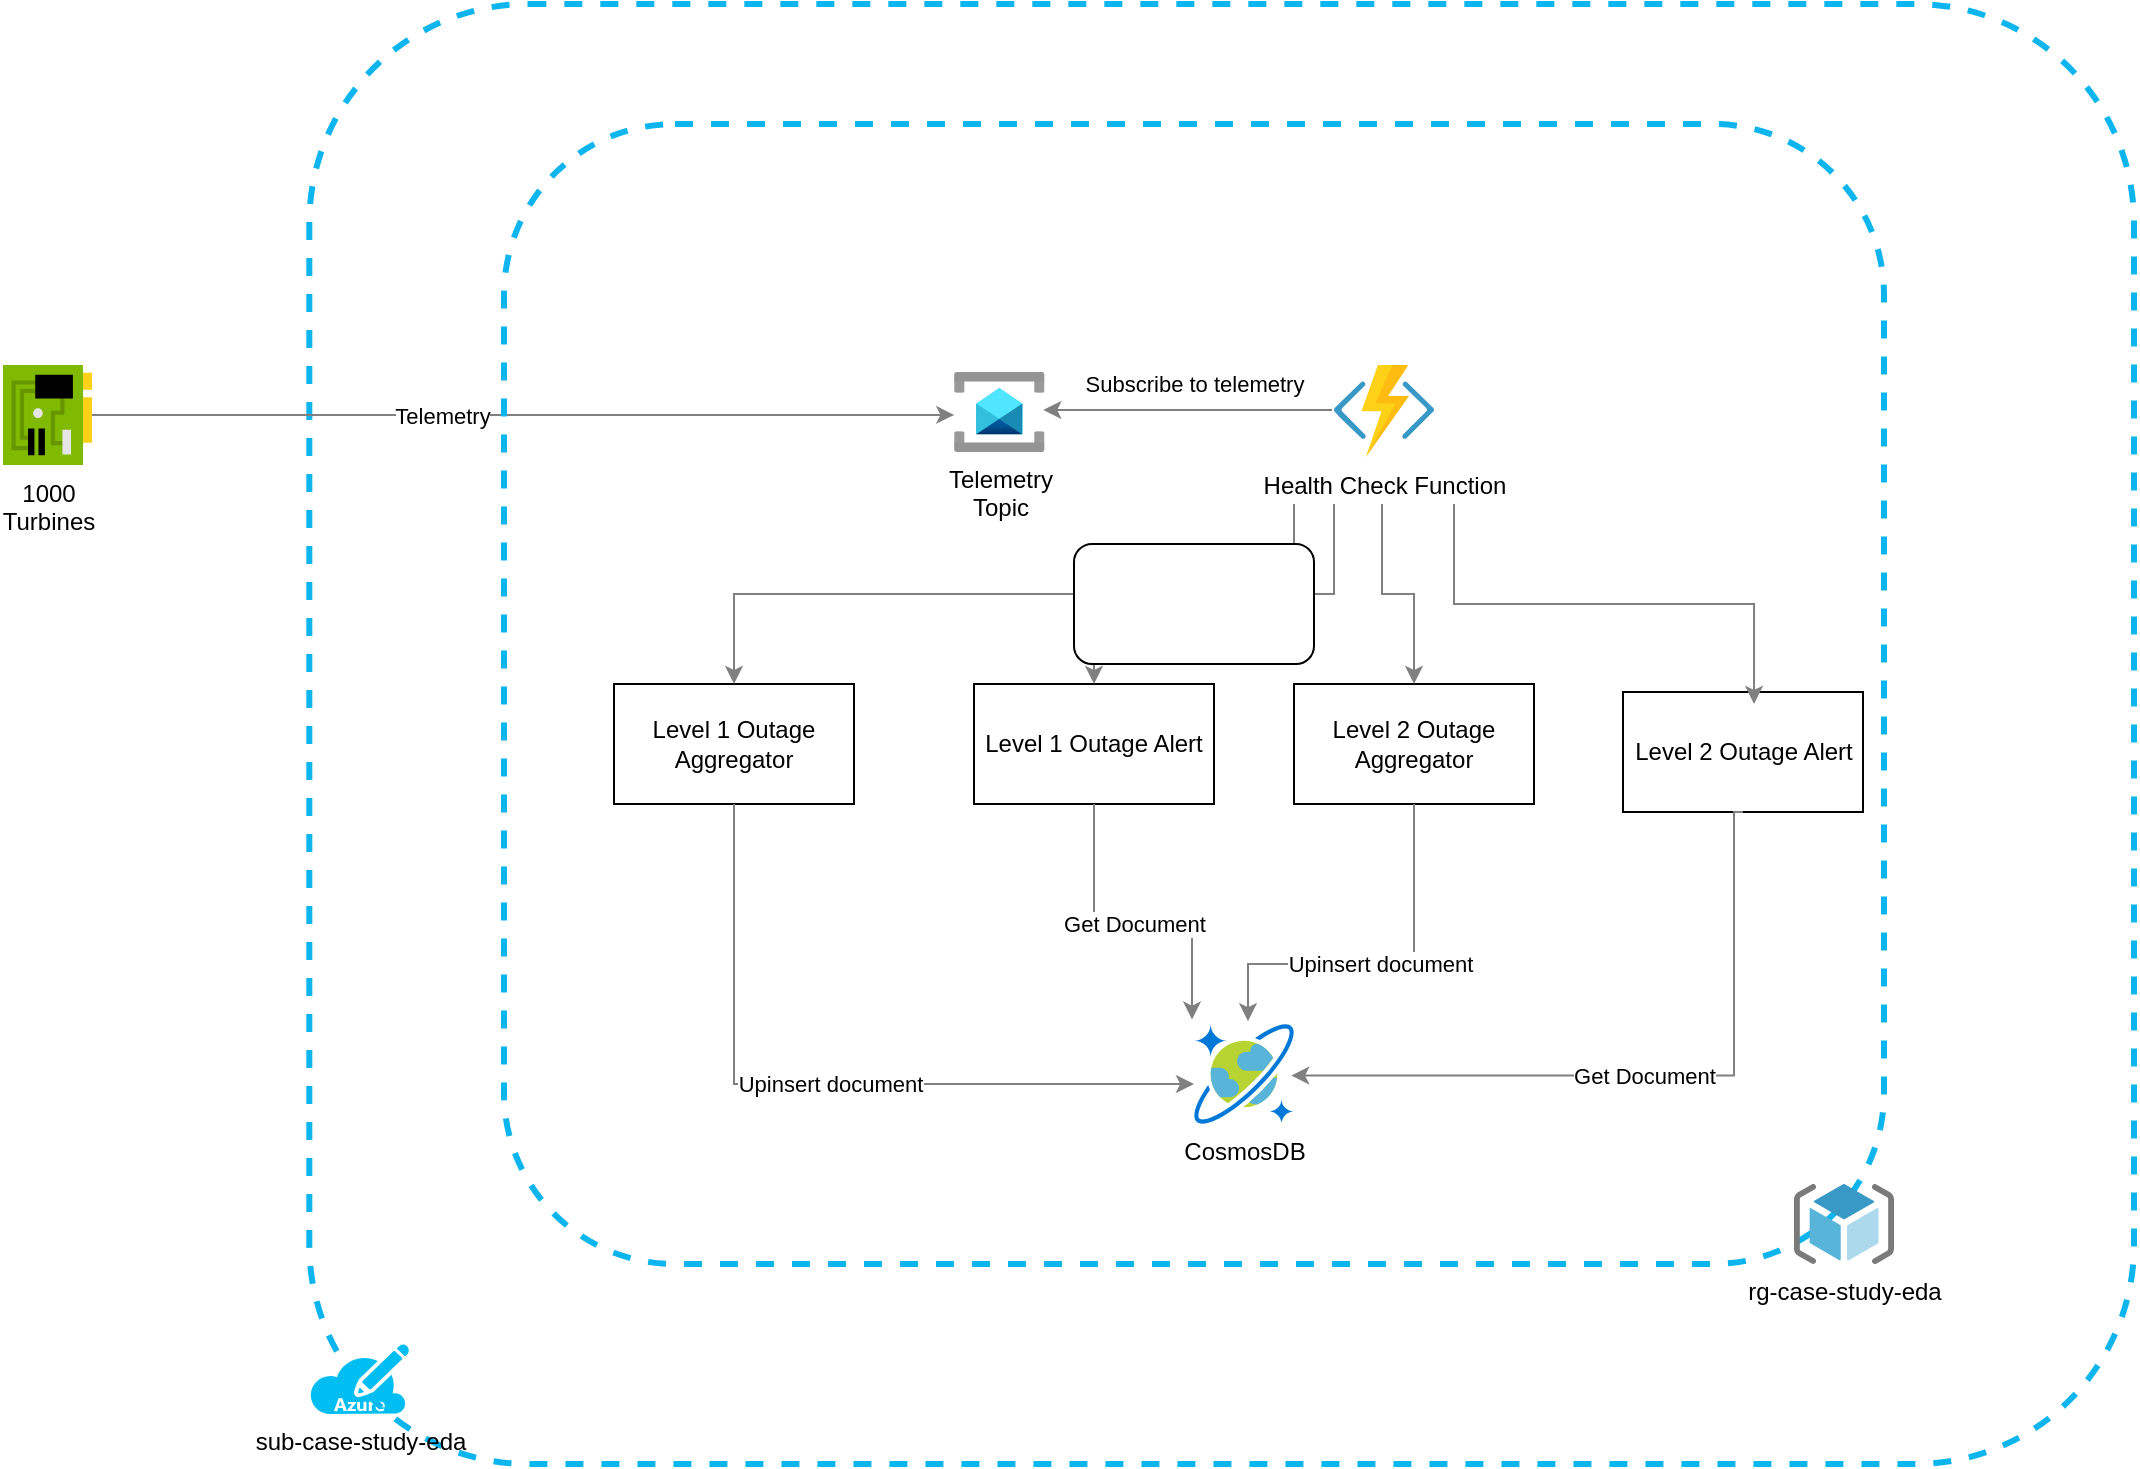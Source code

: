 <mxfile version="21.2.1" type="device">
  <diagram id="7gcUSTIZ7YSJ5vT40chW" name="Page-1">
    <mxGraphModel dx="2856" dy="984" grid="1" gridSize="10" guides="1" tooltips="1" connect="1" arrows="1" fold="1" page="1" pageScale="1" pageWidth="1169" pageHeight="827" math="0" shadow="0">
      <root>
        <mxCell id="0" />
        <mxCell id="1" parent="0" />
        <mxCell id="-AKXMPlntI9SkJnBkfdx-30" value="" style="rounded=1;whiteSpace=wrap;html=1;dashed=1;strokeWidth=3;strokeColor=#0cb5ed;fillColor=none;" vertex="1" parent="1">
          <mxGeometry x="47.66" y="40" width="912.34" height="730" as="geometry" />
        </mxCell>
        <mxCell id="SZY12_XKgGBlkoAp8IEY-12" style="edgeStyle=orthogonalEdgeStyle;rounded=0;orthogonalLoop=1;jettySize=auto;html=1;strokeColor=#808080;entryX=0.003;entryY=0.536;entryDx=0;entryDy=0;entryPerimeter=0;" parent="1" source="SZY12_XKgGBlkoAp8IEY-1" target="-AKXMPlntI9SkJnBkfdx-1" edge="1">
          <mxGeometry relative="1" as="geometry">
            <mxPoint x="375.5" y="245.5" as="targetPoint" />
          </mxGeometry>
        </mxCell>
        <mxCell id="-AKXMPlntI9SkJnBkfdx-2" value="Telemetry" style="edgeLabel;html=1;align=center;verticalAlign=middle;resizable=0;points=[];" vertex="1" connectable="0" parent="SZY12_XKgGBlkoAp8IEY-12">
          <mxGeometry x="-0.266" y="-2" relative="1" as="geometry">
            <mxPoint x="30" y="-2" as="offset" />
          </mxGeometry>
        </mxCell>
        <mxCell id="SZY12_XKgGBlkoAp8IEY-1" value="1000 &lt;br&gt;Turbines" style="aspect=fixed;html=1;perimeter=none;align=center;shadow=0;dashed=0;image;fontSize=12;image=img/lib/mscae/NetworkInterfaceCard.svg;" parent="1" vertex="1">
          <mxGeometry x="-105.5" y="220.5" width="44.5" height="50" as="geometry" />
        </mxCell>
        <mxCell id="SZY12_XKgGBlkoAp8IEY-6" value="CosmosDB" style="aspect=fixed;html=1;perimeter=none;align=center;shadow=0;dashed=0;image;fontSize=12;image=img/lib/mscae/CosmosDB.svg;" parent="1" vertex="1">
          <mxGeometry x="490" y="550" width="50" height="50" as="geometry" />
        </mxCell>
        <mxCell id="SZY12_XKgGBlkoAp8IEY-17" style="edgeStyle=orthogonalEdgeStyle;rounded=0;orthogonalLoop=1;jettySize=auto;html=1;strokeColor=#808080;exitX=-0.019;exitY=0.49;exitDx=0;exitDy=0;exitPerimeter=0;entryX=0.985;entryY=0.475;entryDx=0;entryDy=0;entryPerimeter=0;" parent="1" source="SZY12_XKgGBlkoAp8IEY-8" target="-AKXMPlntI9SkJnBkfdx-1" edge="1">
          <mxGeometry relative="1" as="geometry">
            <mxPoint x="394.486" y="264" as="targetPoint" />
          </mxGeometry>
        </mxCell>
        <mxCell id="-AKXMPlntI9SkJnBkfdx-3" value="Subscribe to telemetry" style="edgeLabel;html=1;align=center;verticalAlign=middle;resizable=0;points=[];" vertex="1" connectable="0" parent="SZY12_XKgGBlkoAp8IEY-17">
          <mxGeometry x="-0.167" y="1" relative="1" as="geometry">
            <mxPoint x="-9" y="-14" as="offset" />
          </mxGeometry>
        </mxCell>
        <mxCell id="SZY12_XKgGBlkoAp8IEY-8" value="Health Check Function" style="aspect=fixed;html=1;perimeter=none;align=center;shadow=0;dashed=0;image;fontSize=12;image=img/lib/mscae/Functions.svg;" parent="1" vertex="1">
          <mxGeometry x="560" y="220.5" width="50" height="46" as="geometry" />
        </mxCell>
        <mxCell id="-AKXMPlntI9SkJnBkfdx-1" value="Telemetry&lt;br&gt;Topic" style="image;aspect=fixed;html=1;points=[];align=center;fontSize=12;image=img/lib/azure2/integration/Service_Bus.svg;" vertex="1" parent="1">
          <mxGeometry x="370" y="224" width="45.33" height="40" as="geometry" />
        </mxCell>
        <mxCell id="-AKXMPlntI9SkJnBkfdx-5" value="Level 1 Outage Aggregator" style="rounded=0;whiteSpace=wrap;html=1;" vertex="1" parent="1">
          <mxGeometry x="200" y="380" width="120" height="60" as="geometry" />
        </mxCell>
        <mxCell id="-AKXMPlntI9SkJnBkfdx-6" value="Level 2 Outage Alert" style="rounded=0;whiteSpace=wrap;html=1;" vertex="1" parent="1">
          <mxGeometry x="704.5" y="384" width="120" height="60" as="geometry" />
        </mxCell>
        <mxCell id="-AKXMPlntI9SkJnBkfdx-7" value="Level 2 Outage Aggregator" style="rounded=0;whiteSpace=wrap;html=1;" vertex="1" parent="1">
          <mxGeometry x="540" y="380" width="120" height="60" as="geometry" />
        </mxCell>
        <mxCell id="-AKXMPlntI9SkJnBkfdx-8" value="Level 1 Outage Alert" style="rounded=0;whiteSpace=wrap;html=1;" vertex="1" parent="1">
          <mxGeometry x="380" y="380" width="120" height="60" as="geometry" />
        </mxCell>
        <mxCell id="-AKXMPlntI9SkJnBkfdx-11" style="edgeStyle=elbowEdgeStyle;rounded=0;orthogonalLoop=1;jettySize=auto;html=1;strokeColor=#808080;entryX=0.5;entryY=0;entryDx=0;entryDy=0;elbow=vertical;" edge="1" parent="1" target="-AKXMPlntI9SkJnBkfdx-5">
          <mxGeometry relative="1" as="geometry">
            <mxPoint x="540" y="290" as="sourcePoint" />
            <mxPoint x="580" y="640" as="targetPoint" />
          </mxGeometry>
        </mxCell>
        <mxCell id="-AKXMPlntI9SkJnBkfdx-13" style="edgeStyle=elbowEdgeStyle;rounded=0;orthogonalLoop=1;jettySize=auto;html=1;strokeColor=#808080;entryX=0.5;entryY=0;entryDx=0;entryDy=0;elbow=vertical;" edge="1" parent="1" target="-AKXMPlntI9SkJnBkfdx-8">
          <mxGeometry relative="1" as="geometry">
            <mxPoint x="560" y="290" as="sourcePoint" />
            <mxPoint x="270" y="390" as="targetPoint" />
          </mxGeometry>
        </mxCell>
        <mxCell id="-AKXMPlntI9SkJnBkfdx-14" style="edgeStyle=elbowEdgeStyle;rounded=0;orthogonalLoop=1;jettySize=auto;html=1;strokeColor=#808080;entryX=0.5;entryY=0;entryDx=0;entryDy=0;elbow=vertical;" edge="1" parent="1" target="-AKXMPlntI9SkJnBkfdx-7">
          <mxGeometry relative="1" as="geometry">
            <mxPoint x="584" y="290" as="sourcePoint" />
            <mxPoint x="450" y="390" as="targetPoint" />
          </mxGeometry>
        </mxCell>
        <mxCell id="-AKXMPlntI9SkJnBkfdx-15" style="edgeStyle=elbowEdgeStyle;rounded=0;orthogonalLoop=1;jettySize=auto;html=1;strokeColor=#808080;entryX=0.546;entryY=0.1;entryDx=0;entryDy=0;elbow=vertical;entryPerimeter=0;" edge="1" parent="1" target="-AKXMPlntI9SkJnBkfdx-6">
          <mxGeometry relative="1" as="geometry">
            <mxPoint x="620" y="290" as="sourcePoint" />
            <mxPoint x="610" y="390" as="targetPoint" />
          </mxGeometry>
        </mxCell>
        <mxCell id="-AKXMPlntI9SkJnBkfdx-19" style="edgeStyle=orthogonalEdgeStyle;rounded=0;orthogonalLoop=1;jettySize=auto;html=1;strokeColor=#808080;exitX=0.5;exitY=1;exitDx=0;exitDy=0;" edge="1" parent="1" source="-AKXMPlntI9SkJnBkfdx-5">
          <mxGeometry relative="1" as="geometry">
            <mxPoint x="550" y="300" as="sourcePoint" />
            <mxPoint x="490" y="580" as="targetPoint" />
            <Array as="points">
              <mxPoint x="260" y="580" />
            </Array>
          </mxGeometry>
        </mxCell>
        <mxCell id="-AKXMPlntI9SkJnBkfdx-20" value="Upinsert document" style="edgeLabel;html=1;align=center;verticalAlign=middle;resizable=0;points=[];" vertex="1" connectable="0" parent="-AKXMPlntI9SkJnBkfdx-19">
          <mxGeometry x="0.017" relative="1" as="geometry">
            <mxPoint as="offset" />
          </mxGeometry>
        </mxCell>
        <mxCell id="-AKXMPlntI9SkJnBkfdx-21" style="edgeStyle=orthogonalEdgeStyle;rounded=0;orthogonalLoop=1;jettySize=auto;html=1;strokeColor=#808080;exitX=0.5;exitY=1;exitDx=0;exitDy=0;entryX=0.54;entryY=-0.028;entryDx=0;entryDy=0;entryPerimeter=0;" edge="1" parent="1" source="-AKXMPlntI9SkJnBkfdx-7" target="SZY12_XKgGBlkoAp8IEY-6">
          <mxGeometry relative="1" as="geometry">
            <mxPoint x="270" y="450" as="sourcePoint" />
            <mxPoint x="500" y="590" as="targetPoint" />
            <Array as="points">
              <mxPoint x="600" y="520" />
              <mxPoint x="517" y="520" />
            </Array>
          </mxGeometry>
        </mxCell>
        <mxCell id="-AKXMPlntI9SkJnBkfdx-22" value="Upinsert document" style="edgeLabel;html=1;align=center;verticalAlign=middle;resizable=0;points=[];" vertex="1" connectable="0" parent="-AKXMPlntI9SkJnBkfdx-21">
          <mxGeometry x="0.017" relative="1" as="geometry">
            <mxPoint as="offset" />
          </mxGeometry>
        </mxCell>
        <mxCell id="-AKXMPlntI9SkJnBkfdx-23" style="edgeStyle=orthogonalEdgeStyle;rounded=0;orthogonalLoop=1;jettySize=auto;html=1;strokeColor=#808080;exitX=0.5;exitY=1;exitDx=0;exitDy=0;entryX=-0.02;entryY=-0.044;entryDx=0;entryDy=0;entryPerimeter=0;" edge="1" parent="1" source="-AKXMPlntI9SkJnBkfdx-8" target="SZY12_XKgGBlkoAp8IEY-6">
          <mxGeometry relative="1" as="geometry">
            <mxPoint x="270" y="450" as="sourcePoint" />
            <mxPoint x="500" y="590" as="targetPoint" />
            <Array as="points">
              <mxPoint x="440" y="500" />
              <mxPoint x="489" y="500" />
            </Array>
          </mxGeometry>
        </mxCell>
        <mxCell id="-AKXMPlntI9SkJnBkfdx-24" value="Get Document" style="edgeLabel;html=1;align=center;verticalAlign=middle;resizable=0;points=[];" vertex="1" connectable="0" parent="-AKXMPlntI9SkJnBkfdx-23">
          <mxGeometry x="0.017" relative="1" as="geometry">
            <mxPoint as="offset" />
          </mxGeometry>
        </mxCell>
        <mxCell id="-AKXMPlntI9SkJnBkfdx-25" style="edgeStyle=orthogonalEdgeStyle;rounded=0;orthogonalLoop=1;jettySize=auto;html=1;strokeColor=#808080;exitX=0.5;exitY=1;exitDx=0;exitDy=0;entryX=0.972;entryY=0.516;entryDx=0;entryDy=0;entryPerimeter=0;" edge="1" parent="1" source="-AKXMPlntI9SkJnBkfdx-6" target="SZY12_XKgGBlkoAp8IEY-6">
          <mxGeometry relative="1" as="geometry">
            <mxPoint x="720" y="510" as="sourcePoint" />
            <mxPoint x="769" y="618" as="targetPoint" />
            <Array as="points">
              <mxPoint x="760" y="444" />
              <mxPoint x="760" y="576" />
            </Array>
          </mxGeometry>
        </mxCell>
        <mxCell id="-AKXMPlntI9SkJnBkfdx-26" value="Get Document" style="edgeLabel;html=1;align=center;verticalAlign=middle;resizable=0;points=[];" vertex="1" connectable="0" parent="-AKXMPlntI9SkJnBkfdx-25">
          <mxGeometry x="0.017" relative="1" as="geometry">
            <mxPoint as="offset" />
          </mxGeometry>
        </mxCell>
        <mxCell id="-AKXMPlntI9SkJnBkfdx-27" value="" style="rounded=1;whiteSpace=wrap;html=1;" vertex="1" parent="1">
          <mxGeometry x="430" y="310" width="120" height="60" as="geometry" />
        </mxCell>
        <mxCell id="-AKXMPlntI9SkJnBkfdx-28" value="" style="rounded=1;whiteSpace=wrap;html=1;dashed=1;strokeWidth=3;strokeColor=#0cb5ed;fillColor=none;" vertex="1" parent="1">
          <mxGeometry x="145" y="100" width="690" height="570" as="geometry" />
        </mxCell>
        <mxCell id="-AKXMPlntI9SkJnBkfdx-29" value="rg-case-study-eda" style="image;sketch=0;aspect=fixed;html=1;points=[];align=center;fontSize=12;image=img/lib/mscae/ResourceGroup.svg;" vertex="1" parent="1">
          <mxGeometry x="790" y="630" width="50" height="40" as="geometry" />
        </mxCell>
        <mxCell id="-AKXMPlntI9SkJnBkfdx-31" value="sub-case-study-eda" style="verticalLabelPosition=bottom;html=1;verticalAlign=top;align=center;strokeColor=none;fillColor=#00BEF2;shape=mxgraph.azure.azure_subscription;" vertex="1" parent="1">
          <mxGeometry x="47.66" y="710" width="50" height="35" as="geometry" />
        </mxCell>
      </root>
    </mxGraphModel>
  </diagram>
</mxfile>

